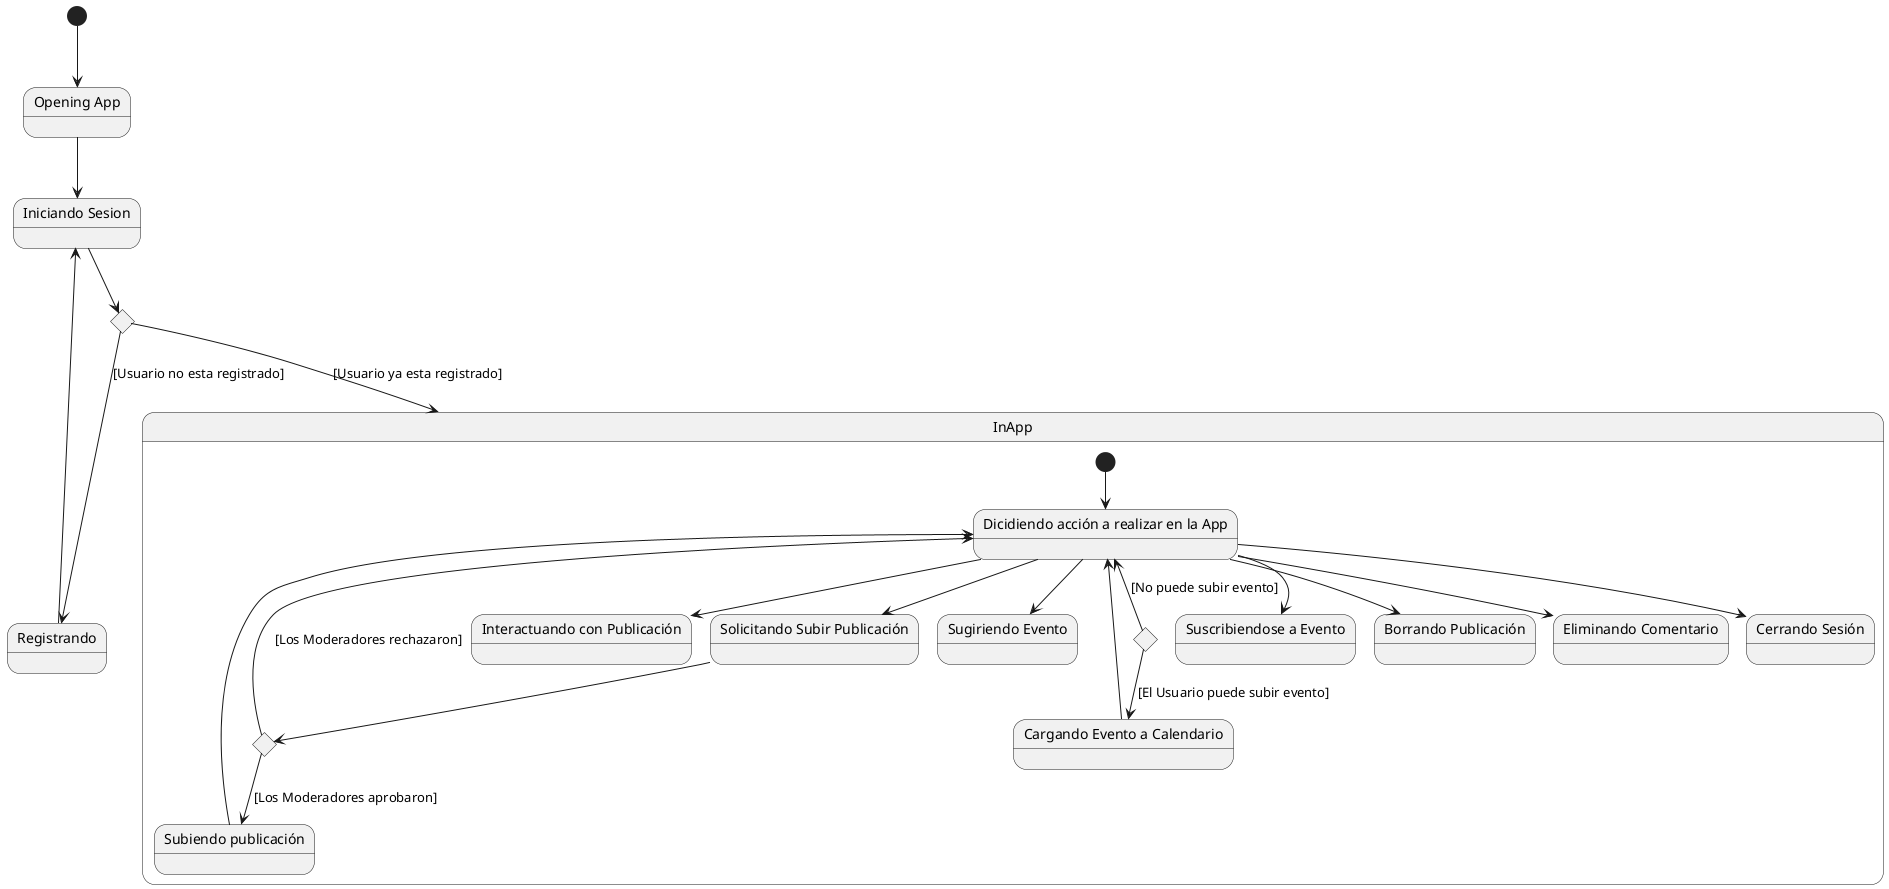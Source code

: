 @startuml DiagramaEstados_BasadoEnUC

state "Opening App" as start

[*] --> start

state "Registrando" as signup
state "Iniciando Sesion" as login
state c1 <<choice>> 
start --> login
login --> c1
c1 -down-> InApp : [Usuario ya esta registrado]
c1 -down-> signup : [Usuario no esta registrado]
signup -up-> login

state InApp {
    
    state "Dicidiendo acción a realizar en la App" as choosing
    state "Solicitando Subir Publicación" as upload
    state "Subiendo publicación" as uploaded
    state "Interactuando con Publicación" as reacting
    state c2 <<choice>>
    state "Sugiriendo Evento" as tryEvent
    state c3 <<choice>>
    state "Cargando Evento a Calendario" as addEvent
    state "Suscribiendose a Evento" as sus
    state "Borrando Publicación" as deleteP
    state "Eliminando Comentario" as deleteC
    state "Cerrando Sesión" as close


    [*] --> choosing
    
    choosing -down-> upload
    upload -down-> c2
    c2 -down-> uploaded : [Los Moderadores aprobaron]
    uploaded -up-> choosing
    c2 -up-> choosing : [Los Moderadores rechazaron] 

    choosing -down-> reacting

    choosing -down-> tryEvent
    c3 --> addEvent : [El Usuario puede subir evento]
    addEvent -up-> choosing
    c3 -up-> choosing : [No puede subir evento]

    choosing -down-> sus
    choosing -down-> deleteP
    choosing -down-> deleteC

    choosing -down-> close
}

@enduml